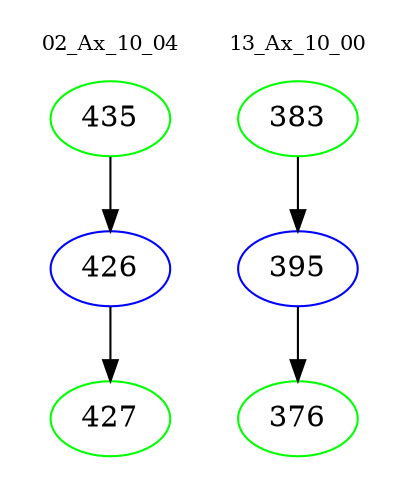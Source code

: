 digraph{
subgraph cluster_0 {
color = white
label = "02_Ax_10_04";
fontsize=10;
T0_435 [label="435", color="green"]
T0_435 -> T0_426 [color="black"]
T0_426 [label="426", color="blue"]
T0_426 -> T0_427 [color="black"]
T0_427 [label="427", color="green"]
}
subgraph cluster_1 {
color = white
label = "13_Ax_10_00";
fontsize=10;
T1_383 [label="383", color="green"]
T1_383 -> T1_395 [color="black"]
T1_395 [label="395", color="blue"]
T1_395 -> T1_376 [color="black"]
T1_376 [label="376", color="green"]
}
}
